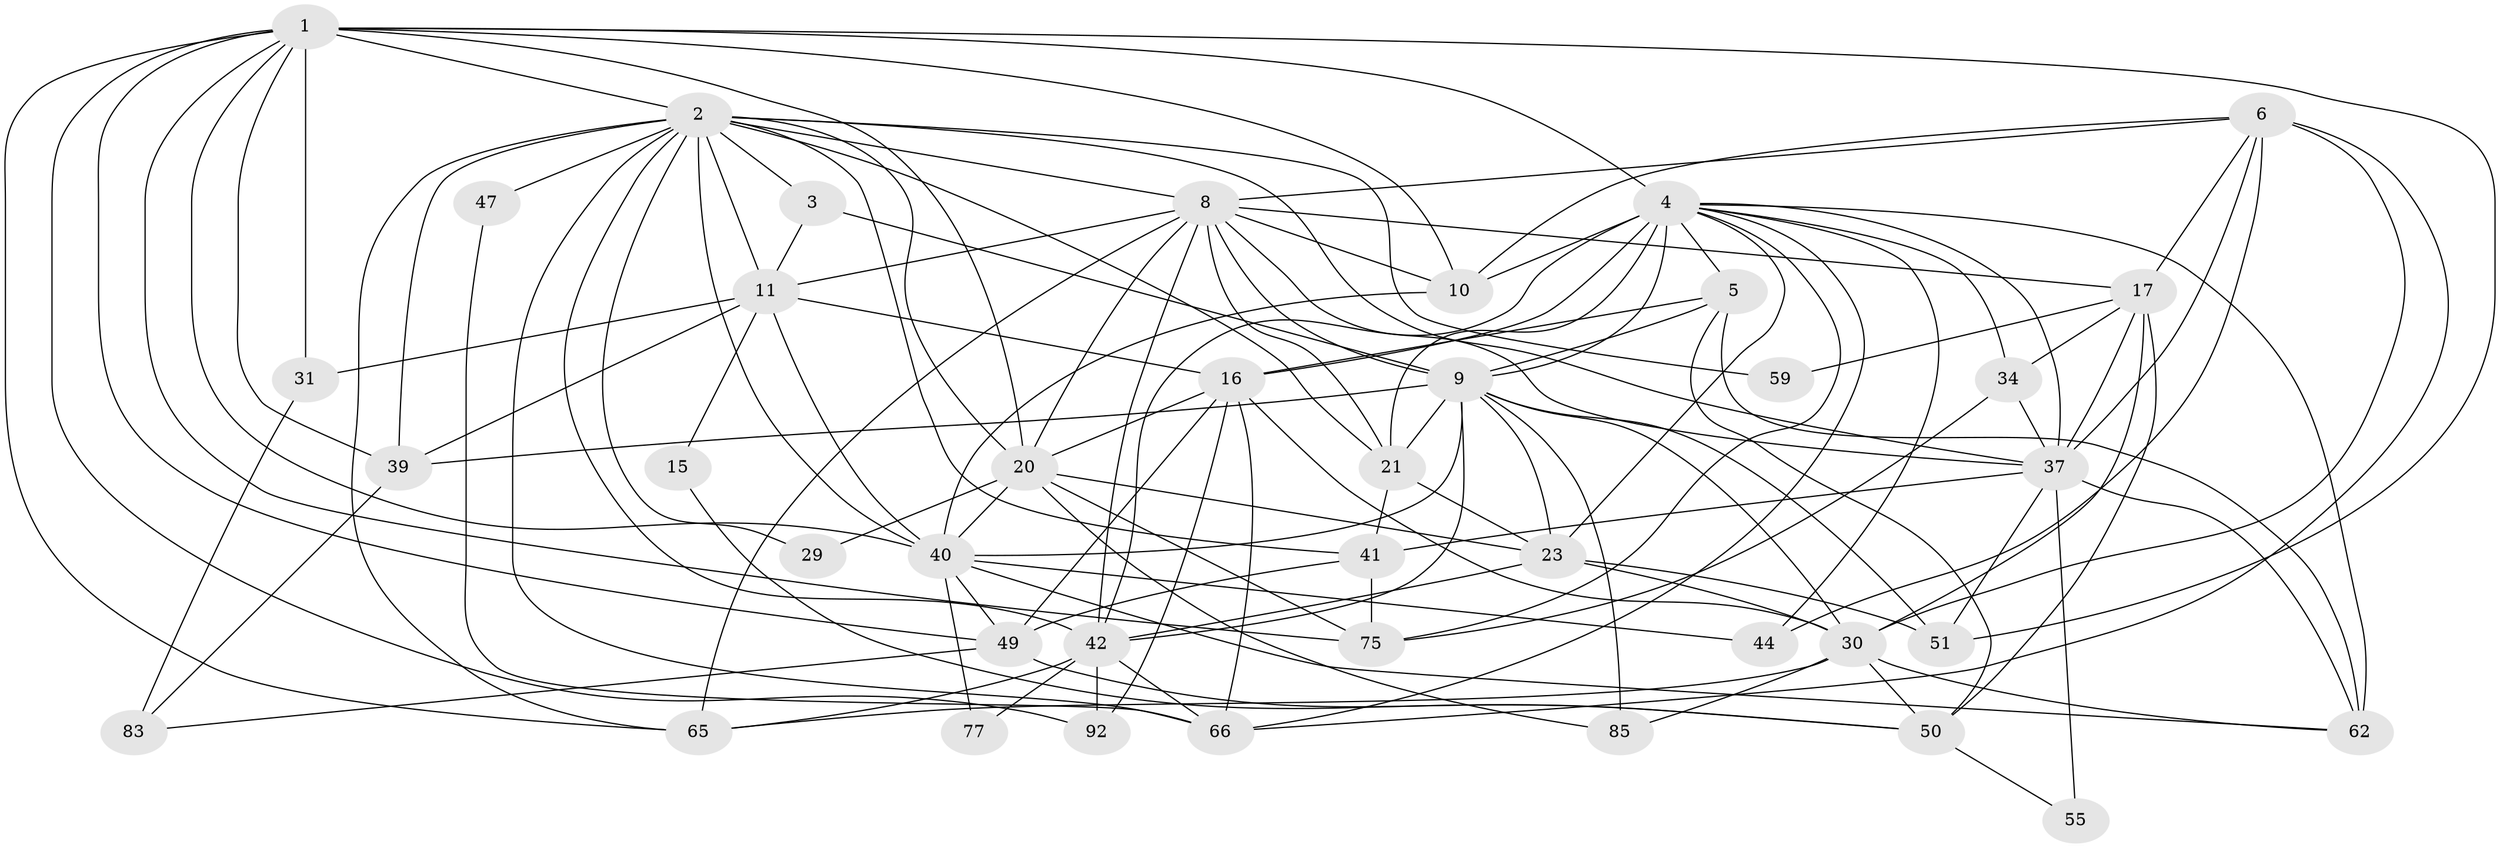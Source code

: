 // original degree distribution, {4: 0.28, 6: 0.07, 5: 0.24, 8: 0.02, 3: 0.22, 2: 0.15, 7: 0.02}
// Generated by graph-tools (version 1.1) at 2025/18/03/04/25 18:18:57]
// undirected, 40 vertices, 123 edges
graph export_dot {
graph [start="1"]
  node [color=gray90,style=filled];
  1 [super="+45+22"];
  2 [super="+35+58+98"];
  3;
  4 [super="+43+7+26"];
  5 [super="+64"];
  6 [super="+96+79"];
  8 [super="+61+13+19+27+91"];
  9 [super="+56+93+69+14"];
  10 [super="+80+18"];
  11 [super="+97+12"];
  15;
  16 [super="+32+87"];
  17 [super="+52"];
  20 [super="+36"];
  21 [super="+54"];
  23 [super="+25+28"];
  29;
  30 [super="+99+33+48"];
  31;
  34 [super="+70"];
  37 [super="+94+53"];
  39;
  40 [super="+74+86"];
  41 [super="+89"];
  42 [super="+60"];
  44;
  47;
  49 [super="+90"];
  50 [super="+71"];
  51;
  55;
  59;
  62 [super="+84"];
  65;
  66 [super="+72"];
  75 [super="+82"];
  77;
  83;
  85;
  92;
  1 -- 31;
  1 -- 65;
  1 -- 75;
  1 -- 40;
  1 -- 2;
  1 -- 20;
  1 -- 49;
  1 -- 51;
  1 -- 4 [weight=2];
  1 -- 39;
  1 -- 10;
  1 -- 92;
  2 -- 29 [weight=2];
  2 -- 20;
  2 -- 47;
  2 -- 65;
  2 -- 3;
  2 -- 39;
  2 -- 42;
  2 -- 21;
  2 -- 59;
  2 -- 11;
  2 -- 40 [weight=2];
  2 -- 41;
  2 -- 37;
  2 -- 8;
  2 -- 66;
  3 -- 11 [weight=2];
  3 -- 9;
  4 -- 62;
  4 -- 44;
  4 -- 5 [weight=2];
  4 -- 16 [weight=4];
  4 -- 23;
  4 -- 10;
  4 -- 34;
  4 -- 66;
  4 -- 37;
  4 -- 9 [weight=2];
  4 -- 42;
  4 -- 21;
  4 -- 75;
  5 -- 16;
  5 -- 62 [weight=2];
  5 -- 50;
  5 -- 9;
  6 -- 37 [weight=2];
  6 -- 30;
  6 -- 17;
  6 -- 8;
  6 -- 44;
  6 -- 10;
  6 -- 66;
  8 -- 37 [weight=2];
  8 -- 65;
  8 -- 10;
  8 -- 11;
  8 -- 20 [weight=2];
  8 -- 42;
  8 -- 17;
  8 -- 21;
  8 -- 9;
  9 -- 30 [weight=3];
  9 -- 23;
  9 -- 40;
  9 -- 21;
  9 -- 39;
  9 -- 51;
  9 -- 85;
  9 -- 42;
  10 -- 40;
  11 -- 39;
  11 -- 40;
  11 -- 15;
  11 -- 31;
  11 -- 16;
  15 -- 50;
  16 -- 49;
  16 -- 92;
  16 -- 20;
  16 -- 66;
  16 -- 30;
  17 -- 37 [weight=2];
  17 -- 34;
  17 -- 50;
  17 -- 59;
  17 -- 30;
  20 -- 85;
  20 -- 23;
  20 -- 75;
  20 -- 29;
  20 -- 40;
  21 -- 41;
  21 -- 23;
  23 -- 42;
  23 -- 51;
  23 -- 30;
  30 -- 65;
  30 -- 62;
  30 -- 50;
  30 -- 85;
  31 -- 83;
  34 -- 37;
  34 -- 75;
  37 -- 51;
  37 -- 55;
  37 -- 62;
  37 -- 41;
  39 -- 83;
  40 -- 44;
  40 -- 49;
  40 -- 77;
  40 -- 62;
  41 -- 49;
  41 -- 75;
  42 -- 66;
  42 -- 77;
  42 -- 65;
  42 -- 92;
  47 -- 66;
  49 -- 50;
  49 -- 83;
  50 -- 55;
}
